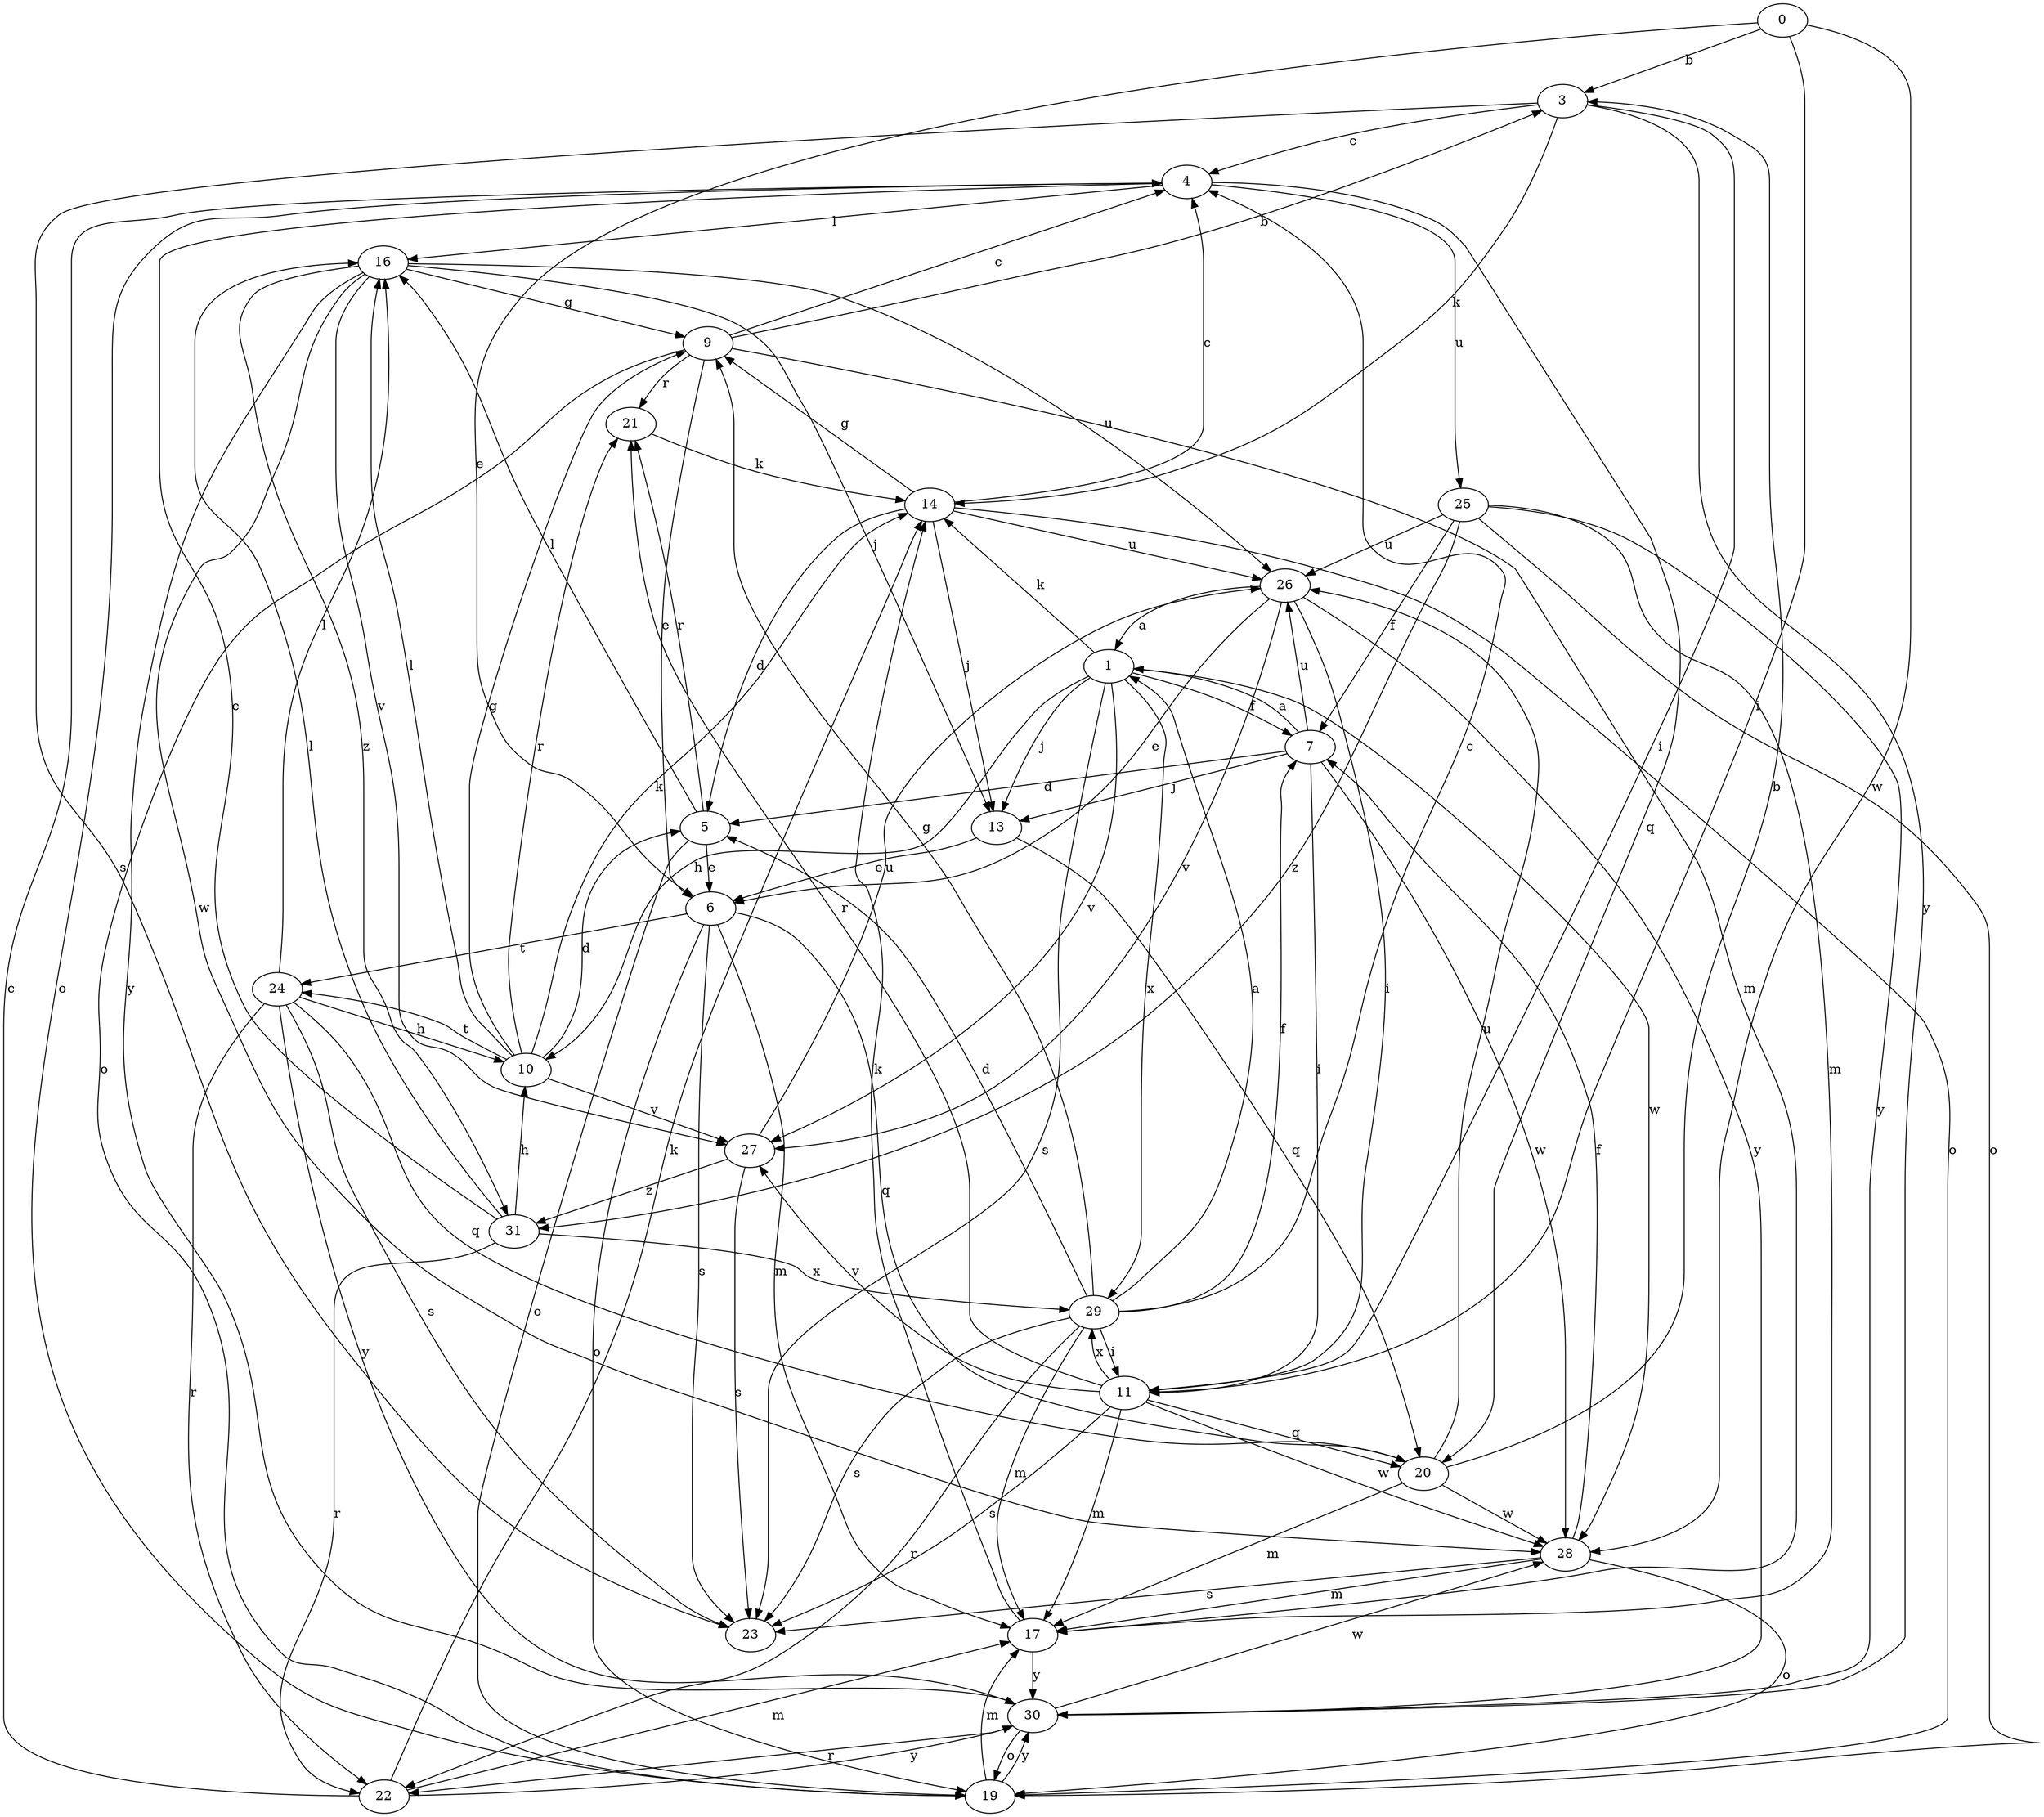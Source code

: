 strict digraph  {
0;
1;
3;
4;
5;
6;
7;
9;
10;
11;
13;
14;
16;
17;
19;
20;
21;
22;
23;
24;
25;
26;
27;
28;
29;
30;
31;
0 -> 3  [label=b];
0 -> 6  [label=e];
0 -> 11  [label=i];
0 -> 28  [label=w];
1 -> 7  [label=f];
1 -> 10  [label=h];
1 -> 13  [label=j];
1 -> 14  [label=k];
1 -> 23  [label=s];
1 -> 27  [label=v];
1 -> 28  [label=w];
1 -> 29  [label=x];
3 -> 4  [label=c];
3 -> 11  [label=i];
3 -> 14  [label=k];
3 -> 23  [label=s];
3 -> 30  [label=y];
4 -> 16  [label=l];
4 -> 19  [label=o];
4 -> 20  [label=q];
4 -> 25  [label=u];
5 -> 6  [label=e];
5 -> 16  [label=l];
5 -> 19  [label=o];
5 -> 21  [label=r];
6 -> 17  [label=m];
6 -> 19  [label=o];
6 -> 20  [label=q];
6 -> 23  [label=s];
6 -> 24  [label=t];
7 -> 1  [label=a];
7 -> 5  [label=d];
7 -> 11  [label=i];
7 -> 13  [label=j];
7 -> 26  [label=u];
7 -> 28  [label=w];
9 -> 3  [label=b];
9 -> 4  [label=c];
9 -> 6  [label=e];
9 -> 17  [label=m];
9 -> 19  [label=o];
9 -> 21  [label=r];
10 -> 5  [label=d];
10 -> 9  [label=g];
10 -> 14  [label=k];
10 -> 16  [label=l];
10 -> 21  [label=r];
10 -> 24  [label=t];
10 -> 27  [label=v];
11 -> 17  [label=m];
11 -> 20  [label=q];
11 -> 21  [label=r];
11 -> 23  [label=s];
11 -> 27  [label=v];
11 -> 28  [label=w];
11 -> 29  [label=x];
13 -> 6  [label=e];
13 -> 20  [label=q];
14 -> 4  [label=c];
14 -> 5  [label=d];
14 -> 9  [label=g];
14 -> 13  [label=j];
14 -> 19  [label=o];
14 -> 26  [label=u];
16 -> 9  [label=g];
16 -> 13  [label=j];
16 -> 26  [label=u];
16 -> 27  [label=v];
16 -> 28  [label=w];
16 -> 30  [label=y];
16 -> 31  [label=z];
17 -> 14  [label=k];
17 -> 30  [label=y];
19 -> 17  [label=m];
19 -> 30  [label=y];
20 -> 3  [label=b];
20 -> 17  [label=m];
20 -> 26  [label=u];
20 -> 28  [label=w];
21 -> 14  [label=k];
22 -> 4  [label=c];
22 -> 14  [label=k];
22 -> 17  [label=m];
22 -> 30  [label=y];
24 -> 10  [label=h];
24 -> 16  [label=l];
24 -> 20  [label=q];
24 -> 22  [label=r];
24 -> 23  [label=s];
24 -> 30  [label=y];
25 -> 7  [label=f];
25 -> 17  [label=m];
25 -> 19  [label=o];
25 -> 26  [label=u];
25 -> 30  [label=y];
25 -> 31  [label=z];
26 -> 1  [label=a];
26 -> 6  [label=e];
26 -> 11  [label=i];
26 -> 27  [label=v];
26 -> 30  [label=y];
27 -> 23  [label=s];
27 -> 26  [label=u];
27 -> 31  [label=z];
28 -> 7  [label=f];
28 -> 17  [label=m];
28 -> 19  [label=o];
28 -> 23  [label=s];
29 -> 1  [label=a];
29 -> 4  [label=c];
29 -> 5  [label=d];
29 -> 7  [label=f];
29 -> 9  [label=g];
29 -> 11  [label=i];
29 -> 17  [label=m];
29 -> 22  [label=r];
29 -> 23  [label=s];
30 -> 19  [label=o];
30 -> 22  [label=r];
30 -> 28  [label=w];
31 -> 4  [label=c];
31 -> 10  [label=h];
31 -> 16  [label=l];
31 -> 22  [label=r];
31 -> 29  [label=x];
}
